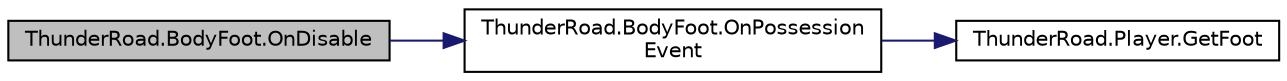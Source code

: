 digraph "ThunderRoad.BodyFoot.OnDisable"
{
 // LATEX_PDF_SIZE
  edge [fontname="Helvetica",fontsize="10",labelfontname="Helvetica",labelfontsize="10"];
  node [fontname="Helvetica",fontsize="10",shape=record];
  rankdir="LR";
  Node1 [label="ThunderRoad.BodyFoot.OnDisable",height=0.2,width=0.4,color="black", fillcolor="grey75", style="filled", fontcolor="black",tooltip="Called when [disable]."];
  Node1 -> Node2 [color="midnightblue",fontsize="10",style="solid",fontname="Helvetica"];
  Node2 [label="ThunderRoad.BodyFoot.OnPossession\lEvent",height=0.2,width=0.4,color="black", fillcolor="white", style="filled",URL="$class_thunder_road_1_1_body_foot.html#a0eae4e6660e0ff43d1d5e289f5aa8f06",tooltip="Called when [possession event]."];
  Node2 -> Node3 [color="midnightblue",fontsize="10",style="solid",fontname="Helvetica"];
  Node3 [label="ThunderRoad.Player.GetFoot",height=0.2,width=0.4,color="black", fillcolor="white", style="filled",URL="$class_thunder_road_1_1_player.html#ab1a3b7699ab95e4158e7178c8f9c188d",tooltip="Gets the foot."];
}

